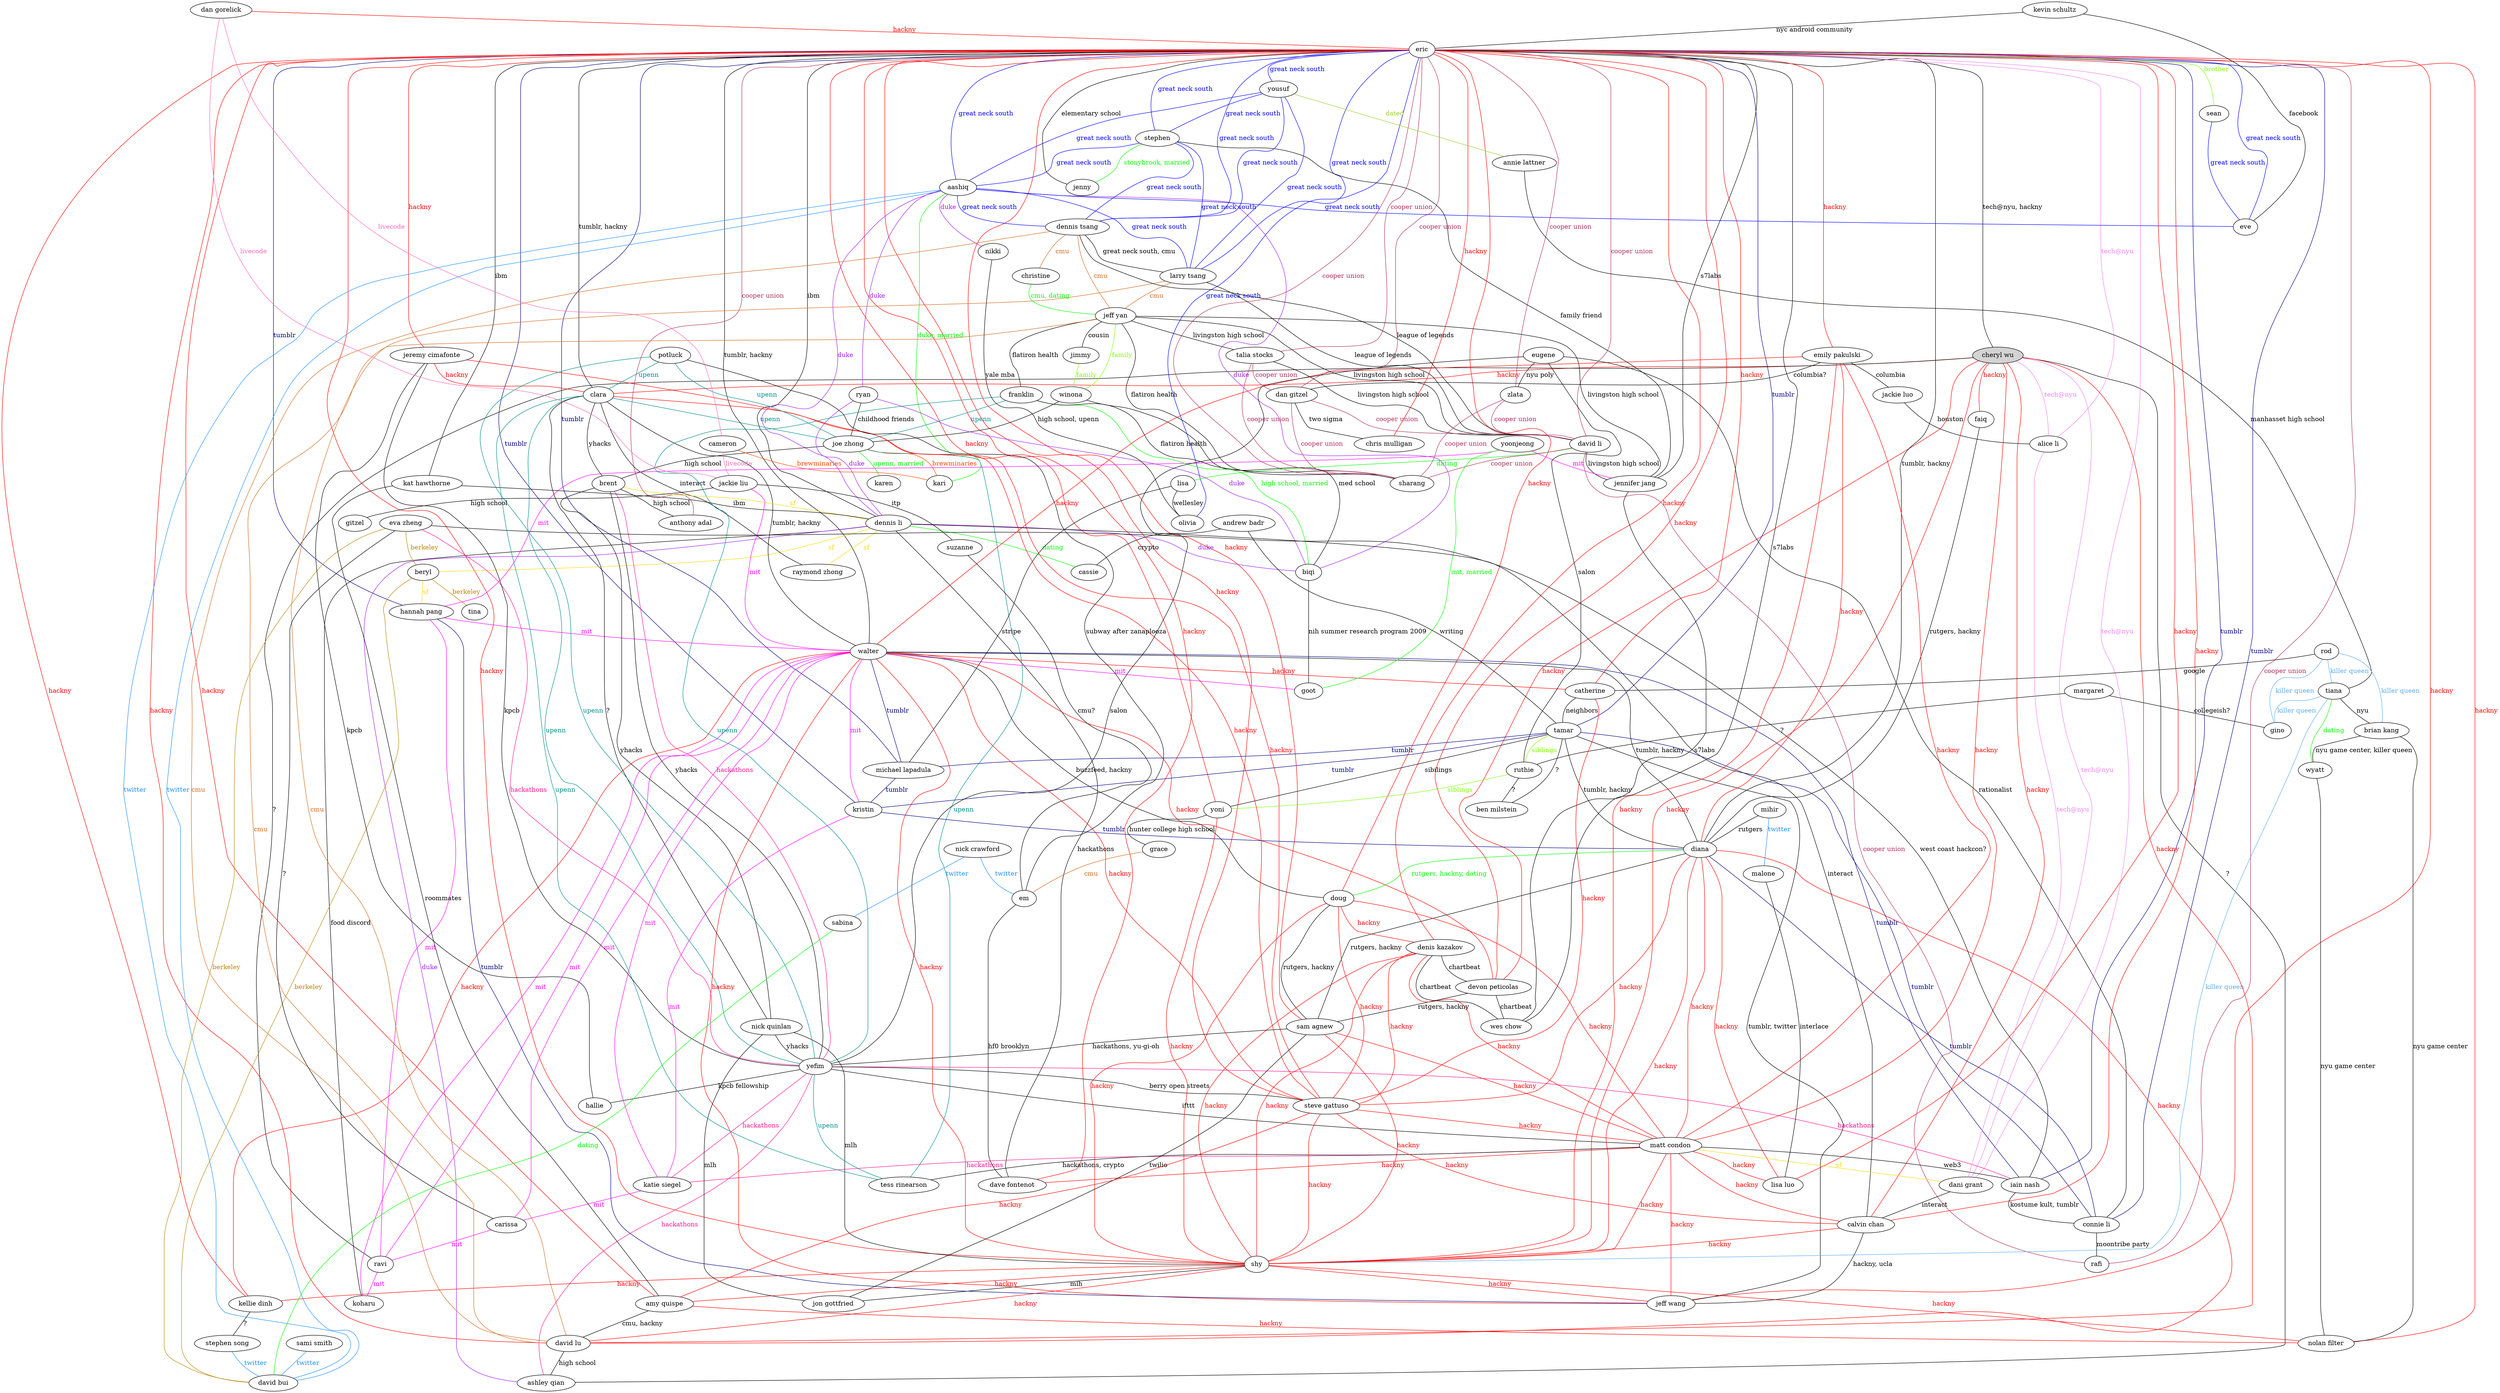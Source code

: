 graph friends {
	"cheryl wu" [style=filled, fillcolor="lightgray"]
	eric -- aashiq [label="great neck south", color="blue", fontcolor="blue"]
	aashiq -- kari [label="duke, married", color="green", fontcolor="green"]
	aashiq -- "dennis li" [label="duke", color="purple", fontcolor="purple"]
	aashiq -- "dennis tsang" [label="great neck south", color="blue", fontcolor="blue"]
	aashiq -- "larry tsang" [label="great neck south", color="blue", fontcolor="blue"]
	eric -- "dennis li" [label="ibm"]
	eric -- "david li" [label="cooper union", color="maroon", fontcolor="maroon"]
	"david li" -- "jeff yan" [label="livingston high school"]
	"jeff yan" -- "jimmy" [label="cousin"]
	"jimmy" -- winona [label="family", color="chartreuse", fontcolor="chartreuse"]
	"jeff yan" -- winona [label="family", color="chartreuse", fontcolor="chartreuse"]
	winona -- biqi [label="med school"]
	winona -- "joe zhong" [label="high school, upenn"]
	"joe zhong" -- kari [label="brewminaries", color="orangered", fontcolor="orangered"]
	eric -- "dennis tsang" [label="great neck south", color="blue", fontcolor="blue"]
	eric -- "larry tsang" [label="great neck south", color="blue", fontcolor="blue"]
	eric -- walter [label="tumblr, hackny"]
	eric -- clara [label="tumblr, hackny"]
	clara -- "joe zhong" [label="upenn", color="darkcyan", fontcolor="darkcyan"]
	clara -- yefim [label="upenn", color="darkcyan", fontcolor="darkcyan"]
	ryan -- "joe zhong" [label="childhood friends"]
	ryan -- "dennis li" [label="duke", color="purple", fontcolor="purple"]
	ryan -- biqi [label="duke", color="purple", fontcolor="purple"]
	eric -- diana [label="tumblr, hackny"]
	diana -- doug [label="rutgers, hackny, dating", color="green", fontcolor="green"]
	doug -- walter [label="buzzfeed, hackny"]
	eric -- "hannah pang" [label="tumblr", color="navy", fontcolor="navy"]
	"dennis li" -- beryl [label="sf", color="gold", fontcolor="gold"]
	beryl -- "hannah pang" [label="sf", color="gold", fontcolor="gold"]
	"dennis li" -- koharu [label="food discord"]
	"hannah pang" -- ravi [label="mit", color="magenta", fontcolor="magenta"]
	ravi -- koharu [label="mit", color="magenta", fontcolor="magenta"]
	"hannah pang" -- walter [label="mit", color="magenta", fontcolor="magenta"]
	"dennis tsang" -- "jeff yan" [label="cmu", color="chocolate", fontcolor="chocolate"]
	"larry tsang" -- "jeff yan" [label="cmu", color="chocolate", fontcolor="chocolate"]
	"dennis tsang" -- "larry tsang" [label="great neck south, cmu"]
	walter -- koharu [label="mit", color="magenta", fontcolor="magenta"]
	diana -- walter [label="tumblr, hackny"]
	christine -- "jeff yan" [label="cmu, dating", color="green", fontcolor="green"]
	"david li" -- "dennis tsang" [label="league of legends"]
	"david li" -- "larry tsang" [label="league of legends"]
	"david li" -- lisa [label="dating", color="green", fontcolor="green"]
	lisa -- "michael lapadula" [label="stripe"]
	eric -- "michael lapadula" [label="tumblr", color="navy", fontcolor="navy"]
	tamar -- "michael lapadula" [label="tumblr", color="navy", fontcolor="navy"]
	tiana -- shy [label="killer queen", color="steelblue2", fontcolor="steelblue2"]
	eric -- shy [label="hackny", color="red", fontcolor="red"]
	shy -- diana [label="hackny", color="red", fontcolor="red"]
	shy -- doug [label="hackny", color="red", fontcolor="red"]
	walter -- carissa [label="mit", color="magenta", fontcolor="magenta"]
	carissa -- ravi [label="mit", color="magenta", fontcolor="magenta"]
	yoonjeong -- goot [label="mit, married", color="green", fontcolor="green"]
	walter -- goot [label="mit", color="magenta", fontcolor="magenta"]
	yoonjeong -- "hannah pang" [label="mit", color="magenta", fontcolor="magenta"]
	"dennis li" -- biqi [label="duke", color="purple", fontcolor="purple"]
	franklin -- biqi [label="high school, married", color="green", fontcolor="green"]
	franklin -- "joe zhong" [label="upenn", color="darkcyan", fontcolor="darkcyan"]
	franklin -- yefim [label="upenn", color="darkcyan", fontcolor="darkcyan"]
	eric -- kristin [label="tumblr", color="navy", fontcolor="navy"]
	"michael lapadula" -- kristin [label="tumblr", color="navy", fontcolor="navy"]
	eric -- tamar [label="tumblr", color="navy", fontcolor="navy"]
	tamar -- ruthie [label="siblings", color="chartreuse", fontcolor="chartreuse"]
	margaret -- ruthie [label="?"]
	margaret -- gino [label="collegeish?"]
	ruthie -- yoni [label="siblings", color="chartreuse", fontcolor="chartreuse"]
	tiana -- gino [label="killer queen", color="steelblue2", fontcolor="steelblue2"]
	tamar -- kristin [label="tumblr", color="navy", fontcolor="navy"]
	walter -- kristin [label="mit", color="magenta", fontcolor="magenta"]
	eric -- doug [label="hackny", color="red", fontcolor="red"]
	brent -- yefim [label="yhacks"]
	brent -- "dennis li" [label="sf", color="gold", fontcolor="gold"]
	"joe zhong" -- brent [label="high school"]
	"joe zhong" -- karen [label="upenn, married", color="green", fontcolor="green"]
	eric -- sharang [label="cooper union", color="maroon", fontcolor="maroon"]
	"david li" -- sharang [label="cooper union", color="maroon", fontcolor="maroon"]
	"jeff yan" -- sharang [label="flatiron health"]
	franklin -- sharang [label="flatiron health"]
	"jeff yan" -- franklin [label="flatiron health"]
	eric -- "connie li" [label="tumblr", color="navy", fontcolor="navy"]
	tamar -- "connie li" [label="tumblr", color="navy", fontcolor="navy"]
	diana -- "connie li" [label="tumblr", color="navy", fontcolor="navy"]
	eric -- rafi [label="cooper union", color="maroon", fontcolor="maroon"]
	"david li" -- rafi [label="cooper union", color="maroon", fontcolor="maroon"]
	"connie li" -- rafi [label="moontribe party"]
	kristin -- diana [label="tumblr", color="navy", fontcolor="navy"]
	eric -- stephen [label="great neck south", color="blue", fontcolor="blue"]
	stephen -- jenny [label="stonybrook, married", color="green", fontcolor="green"]
	eric -- jenny [label="elementary school"]
	stephen -- "jennifer jang" [label="family friend"]
	stephen -- aashiq [label="great neck south", color="blue", fontcolor="blue"]
	stephen -- "dennis tsang" [label="great neck south", color="blue", fontcolor="blue"]
	stephen -- "larry tsang" [label="great neck south", color="blue", fontcolor="blue"]
	eric -- "jennifer jang" [label="s7labs"]
	yoonjeong -- "jennifer jang" [label="mit", color="magenta", fontcolor="magenta"]
	lisa -- olivia [label="wellesley"]
	eric -- olivia [label="great neck south", color="blue", fontcolor="blue"]
	eric -- "wes chow" [label="s7labs"]
	"devon peticolas" -- "wes chow" [label="chartbeat"]
	"jennifer jang" -- "wes chow" [label="s7labs"]
	eric -- "devon peticolas" [label="hackny", color="red", fontcolor="red"]
	walter -- "devon peticolas" [label="hackny", color="red", fontcolor="red"]
	"david li" -- "jennifer jang" [label="livingston high school"]
	eric -- "jeff wang" [label="hackny", color="red", fontcolor="red"]
	eric -- "calvin chan" [label="hackny", color="red", fontcolor="red"]
	"jeff wang" -- "calvin chan" [label="hackny, ucla"]
	"calvin chan" -- "dennis li" [label="interact"]
	"dani grant" -- "calvin chan" [label="interact"]
	"calvin chan" -- shy [label="hackny", color="red", fontcolor="red"]
	eric -- "dani grant" [label="tech@nyu", color="violet", fontcolor="violet"]
	diana -- "matt condon" [label="hackny", color="red", fontcolor="red"]
	yefim -- "matt condon" [label="ifttt"]
	beryl -- "david bui" [label="berkeley", color="darkgoldenrod", fontcolor="darkgoldenrod"]
	"eva zheng" -- "david bui" [label="berkeley", color="darkgoldenrod", fontcolor="darkgoldenrod"]
	"eva zheng" -- beryl [label="berkeley", color="darkgoldenrod", fontcolor="darkgoldenrod"]
	"eva zheng" -- "iain nash" [label="west coast hackcon?"]
	"eva zheng" -- carissa [label="?"]
	"stephen song" -- "david bui" [label="twitter", color="dodgerblue", fontcolor="dodgerblue"]
	"kellie dinh" -- "stephen song" [label="?"]
	beryl -- tina [label="berkeley", color="darkgoldenrod", fontcolor="darkgoldenrod"]
	"eva zheng" -- yefim [label="hackathons", color="deeppink", fontcolor="deeppink"]
	shy -- "jon gottfried" [label="mlh"]
	"sam agnew" -- "jon gottfried" [label="twilio"]
	yefim -- "katie siegel" [label="hackathons", color="deeppink", fontcolor="deeppink"]
	"katie siegel" -- walter [label="mit", color="magenta", fontcolor="magenta"]
	"katie siegel" -- carissa [label="mit", color="magenta", fontcolor="magenta"]
	"katie siegel" -- kristin [label="mit", color="magenta", fontcolor="magenta"]
	shy -- walter [label="hackny", color="red", fontcolor="red"]
	eric -- "iain nash" [label="tumblr", color="navy", fontcolor="navy"]
	walter -- "iain nash" [label="tumblr", color="navy", fontcolor="navy"]
	eric -- "kellie dinh" [label="hackny", color="red", fontcolor="red"]
	shy -- "kellie dinh" [label="hackny", color="red", fontcolor="red"]
	walter -- "kellie dinh" [label="hackny", color="red", fontcolor="red"]
	"iain nash" -- "connie li" [label="kostume kult, tumblr"]
	"devon peticolas" -- "sam agnew" [label="rutgers, hackny"]
	eric -- "sam agnew" [label="hackny", color="red", fontcolor="red"]
	diana -- "sam agnew" [label="rutgers, hackny"]
	doug -- "sam agnew" [label="rutgers, hackny"]
	tamar -- yoni [label="sibilings"]
	yoni -- shy [label="hackny", color="red", fontcolor="red"]
	eric -- yoni [label="hackny", color="red", fontcolor="red"]
	walter -- ravi [label="mit", color="magenta", fontcolor="magenta"]
	"sam agnew" -- "matt condon" [label="hackny", color="red", fontcolor="red"]
	"sam agnew" -- yefim [label="hackathons, yu-gi-oh"]
	"dennis tsang" -- "david lu" [label="cmu", color="chocolate", fontcolor="chocolate"]
	"larry tsang" -- "david lu" [label="cmu", color="chocolate", fontcolor="chocolate"]
	"jeff yan" -- "david lu" [label="cmu", color="chocolate", fontcolor="chocolate"]
	eric -- "david lu" [label="hackny", color="red", fontcolor="red"]
	shy -- "david lu" [label="hackny", color="red", fontcolor="red"]
	diana -- "david lu" [label="hackny", color="red", fontcolor="red"]
	eric -- "denis kazakov" [label="hackny", color="red", fontcolor="red"]
	"denis kazakov" -- "wes chow" [label="chartbeat"]
	"denis kazakov" -- "devon peticolas" [label="chartbeat"]
	shy -- "sam agnew" [label="hackny", color="red", fontcolor="red"]
	shy -- "denis kazakov" [label="hackny", color="red", fontcolor="red"]
	shy -- "matt condon" [label="hackny", color="red", fontcolor="red"]
	"amy quispe" -- "david lu" [label="cmu, hackny"]
	shy -- "amy quispe" [label="hackny", color="red", fontcolor="red"]
	eric -- "kat hawthorne" [label="ibm"]
	"kat hawthorne" -- "dennis li" [label="ibm"]
	"kat hawthorne" -- "amy quispe" [label="roommates"]
	eric -- "cheryl wu" [label="tech@nyu, hackny"]
	"david lu" -- "cheryl wu" [label="hackny", color="red", fontcolor="red"]
	shy -- "cheryl wu" [label="hackny", color="red", fontcolor="red"]
	"cheryl wu" -- "calvin chan" [label="hackny", color="red", fontcolor="red"]
	"cheryl wu" -- ravi [label="?"]
	"cheryl wu" -- "devon peticolas" [label="hackny", color="red", fontcolor="red"]
	"cheryl wu" -- clara [label="hackny", color="red", fontcolor="red"]
	"cheryl wu" -- faiq [label="hackny", color="red", fontcolor="red"]
	faiq -- diana [label="rutgers, hackny"]
	"cheryl wu" -- "alice li" [label="tech@nyu", color="violet", fontcolor="violet"]
	eric -- "alice li" [label="tech@nyu", color="violet", fontcolor="violet"]
	"cheryl wu" -- "dani grant" [label="tech@nyu", color="violet", fontcolor="violet"]
	"alice li" -- "dani grant" [label="tech@nyu", color="violet", fontcolor="violet"]
	"cheryl wu" -- "ashley qian" [label="?"]
	"dennis li" -- "ashley qian" [label="duke", color="purple", fontcolor="purple"]
	"cheryl wu" -- "matt condon" [label="hackny", color="red", fontcolor="red"]
	"nick quinlan" -- "jon gottfried" [label="mlh"]
	"nick quinlan" -- yefim [label="yhacks"]
	"nick quinlan" -- clara [label="?"]
	"nick quinlan" -- shy [label="mlh"]
	shy -- "jeff wang" [label="hackny", color="red", fontcolor="red"]
	eric -- "amy quispe" [label="hackny", color="red", fontcolor="red"]
	brent -- clara [label="yhacks"]
	brent -- "nick quinlan" [label="yhacks"]
	doug -- "denis kazakov" [label="hackny", color="red", fontcolor="red"]
	"matt condon" -- "denis kazakov" [label="hackny", color="red", fontcolor="red"]
	tiana -- "brian kang" [label="nyu"]
	"brian kang" -- wyatt [label="nyu game center, killer queen"]
	"brian kang" -- "nolan filter" [label="nyu game center"]
	wyatt -- "nolan filter" [label="nyu game center"]
	eric -- "nolan filter" [label="hackny", color="red", fontcolor="red"]
	"amy quispe" -- "nolan filter" [label="hackny", color="red", fontcolor="red"]
	shy -- "nolan filter" [label="hackny", color="red", fontcolor="red"]
	shy -- "denis kazakov" [label="hackny", color="red", fontcolor="red"]
	tiana -- wyatt [label="dating", color="green", fontcolor="green"]
	eric -- yousuf [label="great neck south", color="blue", fontcolor="blue"]
	yousuf -- "annie lattner" [label="dated", color="yellowgreen", fontcolor="yellowgreen"]
	"annie lattner" -- tiana [label="manhasset high school"]
	yousuf -- aashiq [label="great neck south", color="blue", fontcolor="blue"]
	yousuf -- "dennis tsang" [label="great neck south", color="blue", fontcolor="blue"]
	yousuf -- "larry tsang" [label="great neck south", color="blue", fontcolor="blue"]
	yousuf -- stephen [label="great neck south", color="blue", fontcolor="blue"]
	biqi -- goot [label="nih summer research program 2009"]
	"matt condon" -- doug [label="hackny", color="red", fontcolor="red"]
	"matt condon" -- "calvin chan" [label="hackny", color="red", fontcolor="red"]
	"matt condon" -- "iain nash" [label="web3"]
	"matt condon" -- "dani grant" [label="sf", color="gold", fontcolor="gold"]
	yefim -- "ashley qian" [label="hackathons", color="deeppink", fontcolor="deeppink"]
	yefim -- brent [label="hackathons", color="deeppink", fontcolor="deeppink"]
	yefim -- "steve gattuso" [label="berry open streets"]
	eric -- "steve gattuso" [label="hackny", color="red", fontcolor="red"]
	"steve gattuso" -- "matt condon" [label="hackny", color="red", fontcolor="red"]
	"steve gattuso" -- shy [label="hackny", color="red", fontcolor="red"]
	"steve gattuso" -- doug [label="hackny", color="red", fontcolor="red"]
	"steve gattuso" -- diana [label="hackny", color="red", fontcolor="red"]
	"steve gattuso" -- "denis kazakov" [label="hackny", color="red", fontcolor="red"]
	"steve gattuso" -- "calvin chan" [label="hackny", color="red", fontcolor="red"]
	"steve gattuso" -- walter [label="hackny", color="red", fontcolor="red"]
	"steve gattuso" -- "amy quispe" [label="hackny", color="red", fontcolor="red"]
	diana -- tamar [label="tumblr, hackny"]
	"jeff wang" -- walter [label="hackny", color="red", fontcolor="red"]
	"jeff wang" -- "matt condon" [label="hackny", color="red", fontcolor="red"]
	"jeff wang" -- "hannah pang" [label="tumblr", color="navy", fontcolor="navy"]
	walter -- clara [label="tumblr, hackny"]
	walter -- "michael lapadula" [label="tumblr", color="navy", fontcolor="navy"]
	clara -- "steve gattuso" [label="hackny", color="red", fontcolor="red"]
	"matt condon" -- "katie siegel" [label="hackathons", color="deeppink", fontcolor="deeppink"]
	"matt condon" -- "tess rinearson" [label="hackathons, crypto"]
	"joe zhong" -- "tess rinearson" [label="upenn", color="darkcyan", fontcolor="darkcyan"]
	"tess rinearson" -- clara [label="upenn", color="darkcyan", fontcolor="darkcyan"]
	"tess rinearson" -- yefim [label="upenn", color="darkcyan", fontcolor="darkcyan"]
	yefim -- "iain nash" [label="hackathons", color="deeppink", fontcolor="deeppink"]
	tamar -- "jeff wang" [label="tumblr, twitter"]
	tamar -- "ben milstein" [label="?"]
	ruthie -- "ben milstein" [label="?"]
	aashiq -- "david bui" [label="twitter", color="dodgerblue", fontcolor="dodgerblue"]
	aashiq -- nikki [label="duke", color="purple", fontcolor="purple"]
	nikki -- olivia [label="yale mba"]
	eric -- "chris mulligan" [label="hackny", color="red", fontcolor="red"]
	"dan gitzel" -- "chris mulligan" [label="two sigma"]
	eric -- "dan gitzel" [label="cooper union", color="maroon", fontcolor="maroon"]
	"dan gitzel" -- "david li" [label="cooper union", color="maroon", fontcolor="maroon"]
	"dan gitzel" -- sharang [label="cooper union", color="maroon", fontcolor="maroon"]
	"emily pakulski" -- "dan gitzel" [label="columbia?"]
	eric -- "emily pakulski" [label="hackny", color="red", fontcolor="red"]
	"emily pakulski" -- shy [label="hackny", color="red", fontcolor="red"]
	"emily pakulski" -- walter [label="hackny", color="red", fontcolor="red"]
	"emily pakulski" -- "matt condon" [label="hackny", color="red", fontcolor="red"]
	"emily pakulski" -- diana [label="hackny", color="red", fontcolor="red"]
	"emily pakulski" -- "jackie luo" [label="columbia"]
	"jackie luo" -- "alice li" [label="houston"]
	"jeremy cimafonte" -- clara [label="hackny", color="red", fontcolor="red"]
	"jeremy cimafonte" -- "steve gattuso" [label="hackny", color="red", fontcolor="red"]
	"jeremy cimafonte" -- yefim [label="kpcb"]
	"jeremy cimafonte" -- hallie [label="kpcb"]
	yefim -- hallie [label="kpcb fellowship"]
	aashiq -- biqi [label="duke", color="purple", fontcolor="purple"]
	eric -- "jeremy cimafonte" [label="hackny", color="red", fontcolor="red"]
	"david lu" -- "ashley qian" [label="high school"]
	aashiq -- "david bui" [label="twitter", color="dodgerblue", fontcolor="dodgerblue"]
	"dennis li" -- "raymond zhong" [label="sf", color="gold", fontcolor="gold"]
	clara -- "raymond zhong" [label="interact"]
	"sami smith" -- "david bui" [label="twitter", color="dodgerblue", fontcolor="dodgerblue"]
	eric -- zlata [label="cooper union", color="maroon", fontcolor="maroon"]
	eugene -- zlata [label="nyu poly"]
	eugene -- "connie li" [label="rationalist"]
	zlata -- "david li" [label="cooper union", color="maroon", fontcolor="maroon"]
	zlata -- "sharang" [label="cooper union", color="maroon", fontcolor="maroon"]
	potluck -- em [label="subway after zanaplooza"]
	potluck -- clara [label="upenn", color="darkcyan", fontcolor="darkcyan"]
	potluck -- "joe zhong" [label="upenn", color="darkcyan", fontcolor="darkcyan"]
	potluck -- yefim [label="upenn", color="darkcyan", fontcolor="darkcyan"]
	eric -- "dave fontenot" [label="hackny", color="red", fontcolor="red"]
	"matt condon" -- "dave fontenot" [label="hackny", color="red", fontcolor="red"]
	em -- "dave fontenot" [label="hf0 brooklyn"]
	mihir -- diana [label="rutgers"]
	"dennis li" -- "dave fontenot" [label="hackathons"]
	eugene -- yefim [label="salon"]
	eugene -- ruthie [label="salon"]
	eric -- "lisa luo" [label="hackny", color="red", fontcolor="red"]
	malone -- "lisa luo" [label="interlace"]
	mihir -- malone [label="twitter", color="dodgerblue", fontcolor="dodgerblue"]
	"nick crawford" -- sabina [label="twitter", color="dodgerblue", fontcolor="dodgerblue"]
	sabina -- "david bui" [label="dating", color="green", fontcolor="green"]
	diana -- "lisa luo" [label="hackny", color="red", fontcolor="red"]
	"matt condon" -- "lisa luo" [label="hackny", color="red", fontcolor="red"]
	eric -- sean [label="brother", color="chartreuse", fontcolor="chartreuse"]
	eric -- eve [label="great neck south", color="blue", fontcolor="blue"]
	sean -- eve [label="great neck south", color="blue", fontcolor="blue"]
	aashiq -- eve [label="great neck south", color="blue", fontcolor="blue"]
	"kevin schultz" -- eric [label="nyc android community"]
	"kevin schultz" -- eve [label="facebook"]
	suzanne -- em [label="cmu?"]
	"jackie liu" -- suzanne [label="itp"]
	"jackie liu" -- walter [label="mit", color="magenta", fontcolor="magenta"]
	"dan gorelick" -- eric [label="hackny", color="red", fontcolor="red"]
	"dan gorelick" -- "jackie liu" [label="livecode", color="hotpink", fontcolor="hotpink"]
	yoni -- grace [label="hunter college high school"]
	grace -- em [label="cmu", color="chocolate", fontcolor="chocolate"]
	"dennis li" -- cassie [label="dating", color="green", fontcolor="green"]
	"andrew badr" -- cassie [label="crypto"]
	"andrew badr" -- tamar [label="writing"]
	brent -- "anthony adal" [label="high school"]
	eric -- "anthony adal" [label="cooper union", color="maroon", fontcolor="maroon"]
	cameron -- "jackie liu" [label="livecode", color="hotpink", fontcolor="hotpink"]
	cameron -- kari [label="brewminaries", color="orangered", fontcolor="orangered"]
	eric -- catherine [label="hackny", color="red", fontcolor="red"]
	rod -- catherine [label="google"]
	rod -- tiana [label="killer queen", color="steelblue2", fontcolor="steelblue2"]
	rod -- gino [label="killer queen", color="steelblue2", fontcolor="steelblue2"]
	rod -- "brian kang" [label="killer queen", color="steelblue2", fontcolor="steelblue2"]
	catherine -- tamar [label="neighbors"]
	walter -- catherine [label="hackny", color="red", fontcolor="red"]
	"nick crawford" -- em [label="twitter", color="dodgerblue", fontcolor="dodgerblue"]
	"dan gorelick" -- cameron [label="livecode", color="hotpink", fontcolor="hotpink"]
	aashiq -- ryan [label="duke", color="purple", fontcolor="purple"]
	catherine -- "steve gattuso" [label="hackny", color="red", fontcolor="red"]
	"jeff yan" -- "jennifer jang" [label="livingston high school"]
	"jeff yan" -- "talia stocks" [label="livingston high school"]
	"david li" -- "talia stocks" [label="livingston high school"]
	eric -- "talia stocks" [label="cooper union", color="maroon", fontcolor="maroon"]
	"talia stocks" -- "dan gitzel" [label="cooper union", color="maroon", fontcolor="maroon"]
	"talia stocks" -- sharang [label="cooper union", color="maroon", fontcolor="maroon"]
	"dennis tsang" -- christine [label="cmu", color="chocolate", fontcolor="chocolate"]
	"jackie liu" -- gitzel [label="high school"]
}
